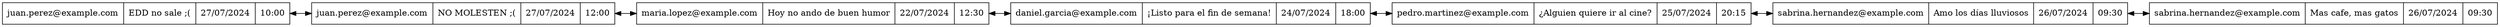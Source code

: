 digraph G {
rankdir=LR;
node [shape=record];
Nodo0 [label="{juan.perez@example.com | EDD no sale ;( | 27/07/2024 | 10:00}"];
Nodo0 -> Nodo1 [dir=both];
Nodo1 [label="{juan.perez@example.com | NO MOLESTEN ;( | 27/07/2024 | 12:00}"];
Nodo1 -> Nodo2 [dir=both];
Nodo2 [label="{maria.lopez@example.com | Hoy no ando de buen humor | 22/07/2024 | 12:30}"];
Nodo2 -> Nodo3 [dir=both];
Nodo3 [label="{daniel.garcia@example.com | ¡Listo para el fin de semana! | 24/07/2024 | 18:00}"];
Nodo3 -> Nodo4 [dir=both];
Nodo4 [label="{pedro.martinez@example.com | ¿Alguien quiere ir al cine? | 25/07/2024 | 20:15}"];
Nodo4 -> Nodo5 [dir=both];
Nodo5 [label="{sabrina.hernandez@example.com | Amo los días lluviosos | 26/07/2024 | 09:30}"];
Nodo5 -> Nodo6 [dir=both];
Nodo6 [label="{sabrina.hernandez@example.com | Mas cafe, mas gatos | 26/07/2024 | 09:30}"];
}
